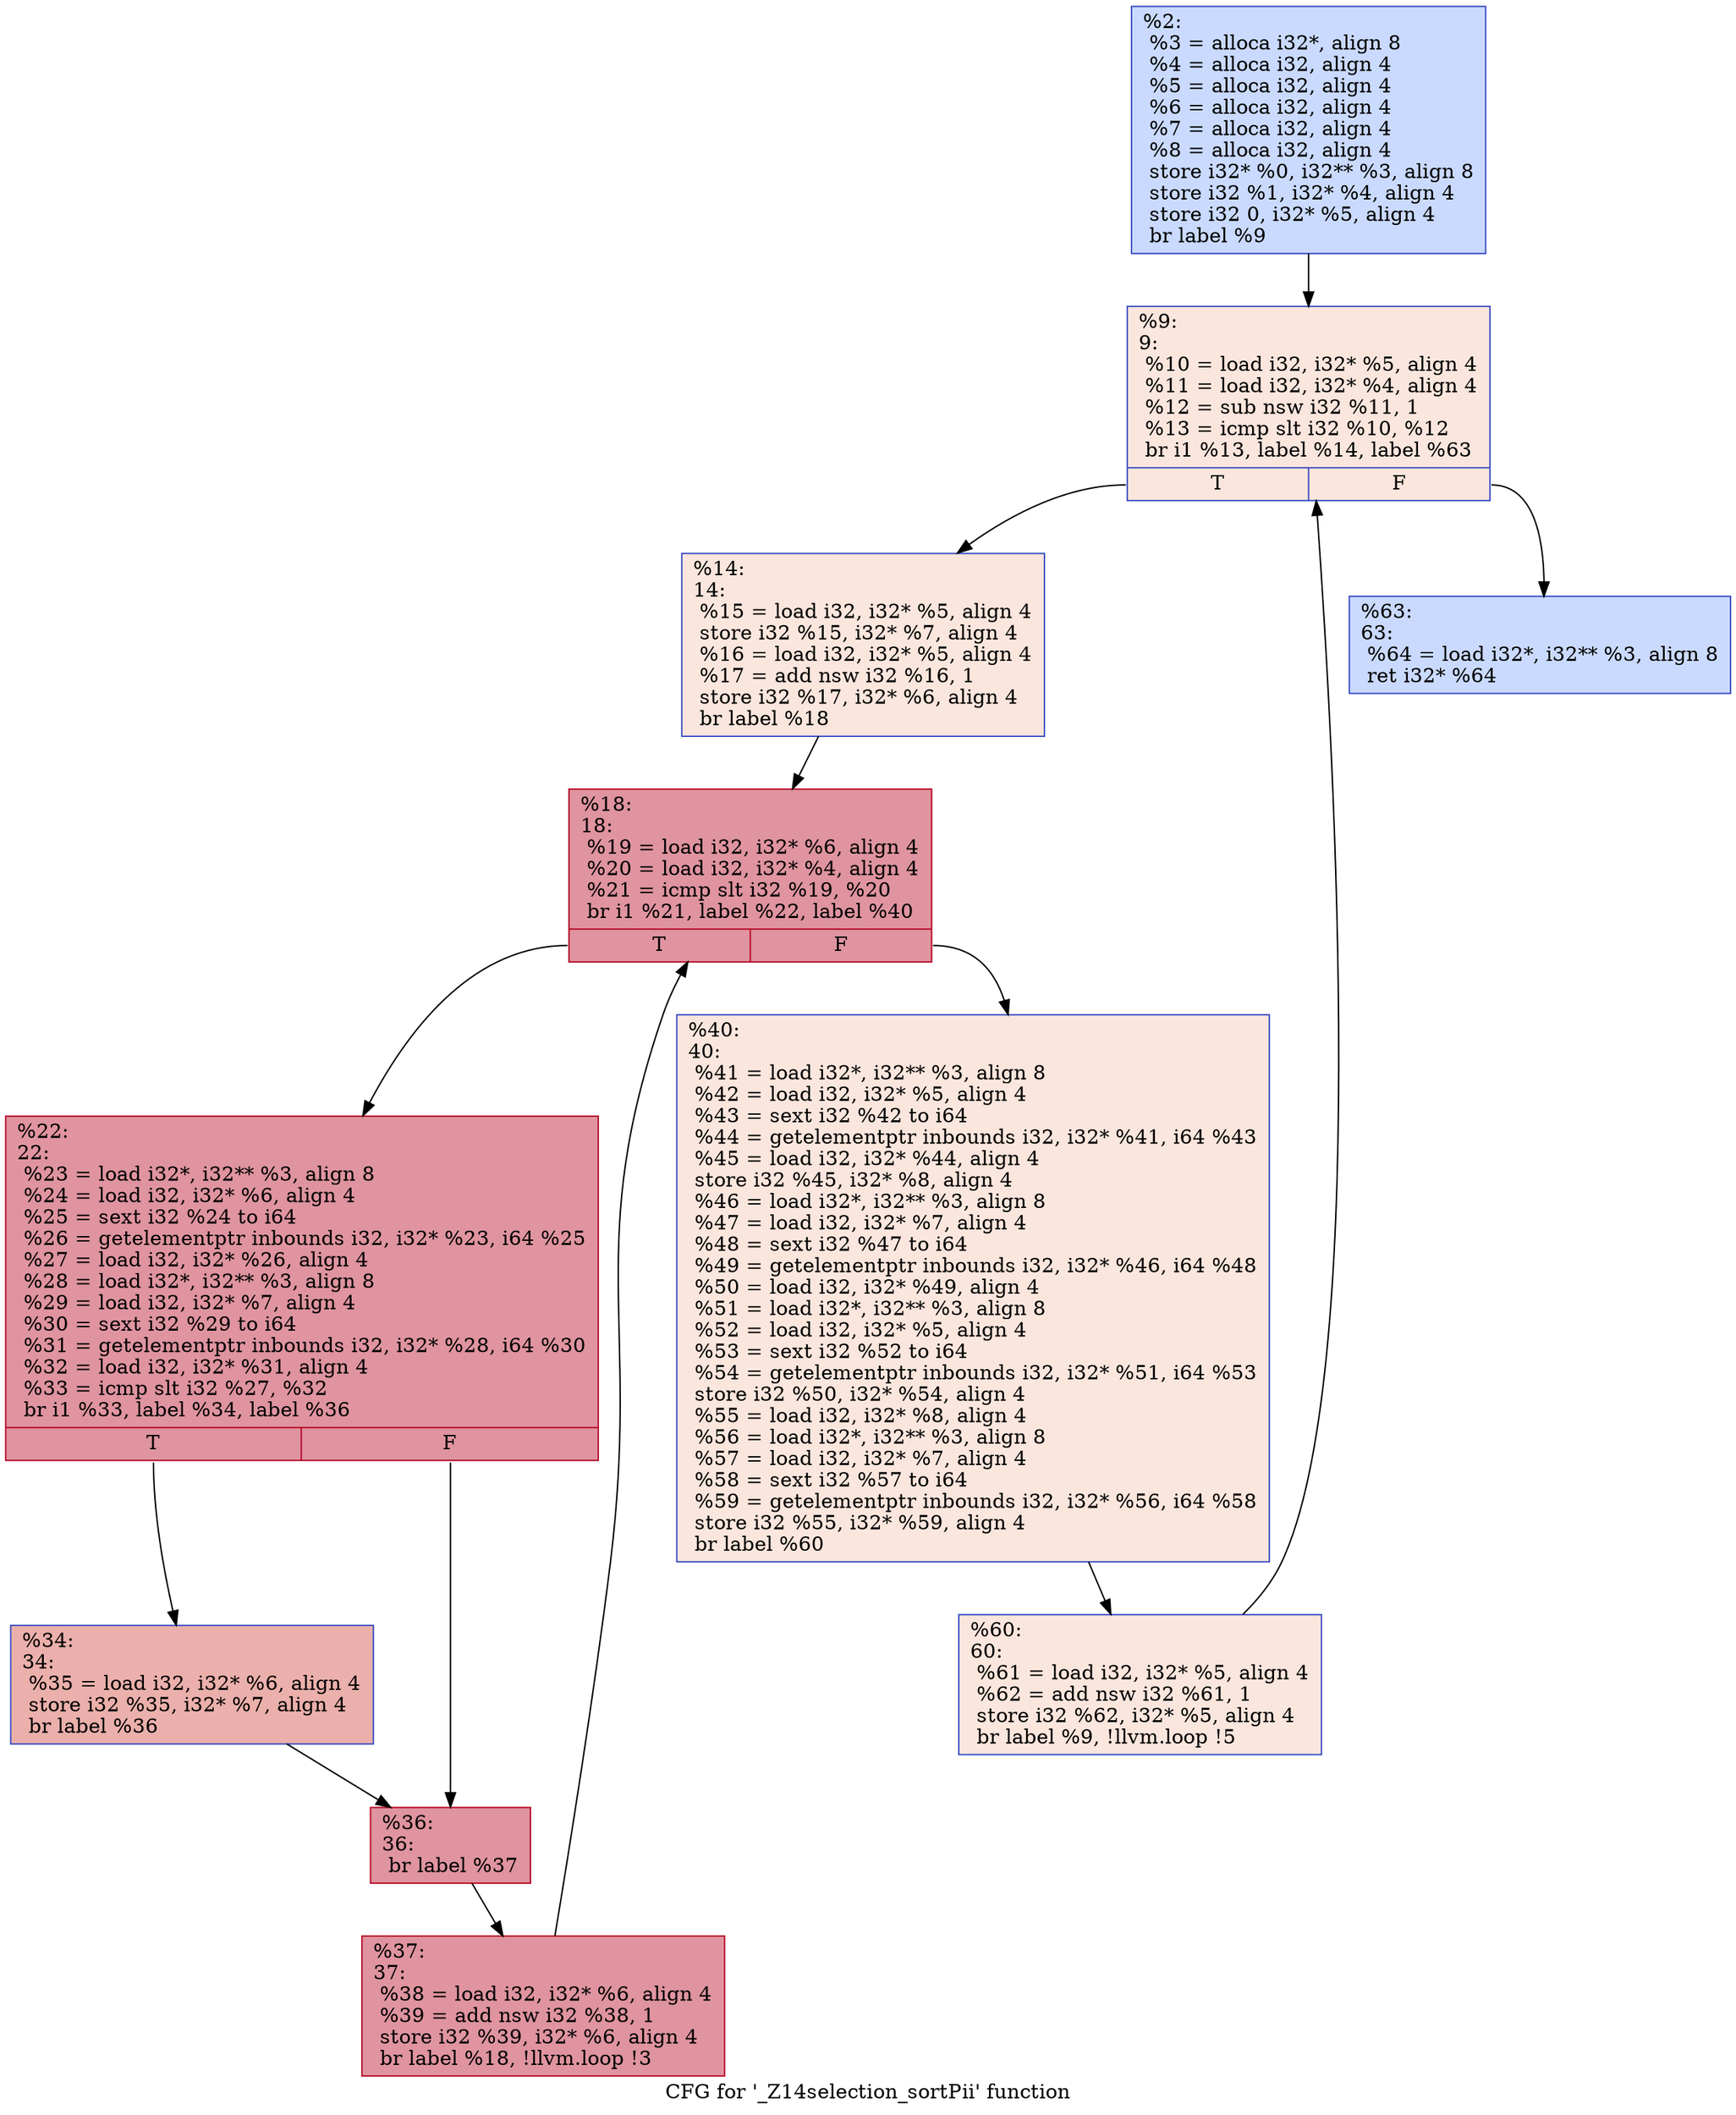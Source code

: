 digraph "CFG for '_Z14selection_sortPii' function" {
	label="CFG for '_Z14selection_sortPii' function";

	Node0x24176e11c50 [shape=record,color="#3d50c3ff", style=filled, fillcolor="#88abfd70",label="{%2:\l  %3 = alloca i32*, align 8\l  %4 = alloca i32, align 4\l  %5 = alloca i32, align 4\l  %6 = alloca i32, align 4\l  %7 = alloca i32, align 4\l  %8 = alloca i32, align 4\l  store i32* %0, i32** %3, align 8\l  store i32 %1, i32* %4, align 4\l  store i32 0, i32* %5, align 4\l  br label %9\l}"];
	Node0x24176e11c50 -> Node0x24176e11570;
	Node0x24176e11570 [shape=record,color="#3d50c3ff", style=filled, fillcolor="#f3c7b170",label="{%9:\l9:                                                \l  %10 = load i32, i32* %5, align 4\l  %11 = load i32, i32* %4, align 4\l  %12 = sub nsw i32 %11, 1\l  %13 = icmp slt i32 %10, %12\l  br i1 %13, label %14, label %63\l|{<s0>T|<s1>F}}"];
	Node0x24176e11570:s0 -> Node0x24176e11c00;
	Node0x24176e11570:s1 -> Node0x24176e11250;
	Node0x24176e11c00 [shape=record,color="#3d50c3ff", style=filled, fillcolor="#f3c7b170",label="{%14:\l14:                                               \l  %15 = load i32, i32* %5, align 4\l  store i32 %15, i32* %7, align 4\l  %16 = load i32, i32* %5, align 4\l  %17 = add nsw i32 %16, 1\l  store i32 %17, i32* %6, align 4\l  br label %18\l}"];
	Node0x24176e11c00 -> Node0x24176e11930;
	Node0x24176e11930 [shape=record,color="#b70d28ff", style=filled, fillcolor="#b70d2870",label="{%18:\l18:                                               \l  %19 = load i32, i32* %6, align 4\l  %20 = load i32, i32* %4, align 4\l  %21 = icmp slt i32 %19, %20\l  br i1 %21, label %22, label %40\l|{<s0>T|<s1>F}}"];
	Node0x24176e11930:s0 -> Node0x24176e11b10;
	Node0x24176e11930:s1 -> Node0x24176e11750;
	Node0x24176e11b10 [shape=record,color="#b70d28ff", style=filled, fillcolor="#b70d2870",label="{%22:\l22:                                               \l  %23 = load i32*, i32** %3, align 8\l  %24 = load i32, i32* %6, align 4\l  %25 = sext i32 %24 to i64\l  %26 = getelementptr inbounds i32, i32* %23, i64 %25\l  %27 = load i32, i32* %26, align 4\l  %28 = load i32*, i32** %3, align 8\l  %29 = load i32, i32* %7, align 4\l  %30 = sext i32 %29 to i64\l  %31 = getelementptr inbounds i32, i32* %28, i64 %30\l  %32 = load i32, i32* %31, align 4\l  %33 = icmp slt i32 %27, %32\l  br i1 %33, label %34, label %36\l|{<s0>T|<s1>F}}"];
	Node0x24176e11b10:s0 -> Node0x24176e114d0;
	Node0x24176e11b10:s1 -> Node0x24176e10da0;
	Node0x24176e114d0 [shape=record,color="#3d50c3ff", style=filled, fillcolor="#d24b4070",label="{%34:\l34:                                               \l  %35 = load i32, i32* %6, align 4\l  store i32 %35, i32* %7, align 4\l  br label %36\l}"];
	Node0x24176e114d0 -> Node0x24176e10da0;
	Node0x24176e10da0 [shape=record,color="#b70d28ff", style=filled, fillcolor="#b70d2870",label="{%36:\l36:                                               \l  br label %37\l}"];
	Node0x24176e10da0 -> Node0x24176e11520;
	Node0x24176e11520 [shape=record,color="#b70d28ff", style=filled, fillcolor="#b70d2870",label="{%37:\l37:                                               \l  %38 = load i32, i32* %6, align 4\l  %39 = add nsw i32 %38, 1\l  store i32 %39, i32* %6, align 4\l  br label %18, !llvm.loop !3\l}"];
	Node0x24176e11520 -> Node0x24176e11930;
	Node0x24176e11750 [shape=record,color="#3d50c3ff", style=filled, fillcolor="#f3c7b170",label="{%40:\l40:                                               \l  %41 = load i32*, i32** %3, align 8\l  %42 = load i32, i32* %5, align 4\l  %43 = sext i32 %42 to i64\l  %44 = getelementptr inbounds i32, i32* %41, i64 %43\l  %45 = load i32, i32* %44, align 4\l  store i32 %45, i32* %8, align 4\l  %46 = load i32*, i32** %3, align 8\l  %47 = load i32, i32* %7, align 4\l  %48 = sext i32 %47 to i64\l  %49 = getelementptr inbounds i32, i32* %46, i64 %48\l  %50 = load i32, i32* %49, align 4\l  %51 = load i32*, i32** %3, align 8\l  %52 = load i32, i32* %5, align 4\l  %53 = sext i32 %52 to i64\l  %54 = getelementptr inbounds i32, i32* %51, i64 %53\l  store i32 %50, i32* %54, align 4\l  %55 = load i32, i32* %8, align 4\l  %56 = load i32*, i32** %3, align 8\l  %57 = load i32, i32* %7, align 4\l  %58 = sext i32 %57 to i64\l  %59 = getelementptr inbounds i32, i32* %56, i64 %58\l  store i32 %55, i32* %59, align 4\l  br label %60\l}"];
	Node0x24176e11750 -> Node0x24176e11b60;
	Node0x24176e11b60 [shape=record,color="#3d50c3ff", style=filled, fillcolor="#f3c7b170",label="{%60:\l60:                                               \l  %61 = load i32, i32* %5, align 4\l  %62 = add nsw i32 %61, 1\l  store i32 %62, i32* %5, align 4\l  br label %9, !llvm.loop !5\l}"];
	Node0x24176e11b60 -> Node0x24176e11570;
	Node0x24176e11250 [shape=record,color="#3d50c3ff", style=filled, fillcolor="#88abfd70",label="{%63:\l63:                                               \l  %64 = load i32*, i32** %3, align 8\l  ret i32* %64\l}"];
}
